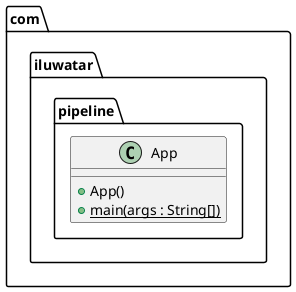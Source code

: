 @startuml
package com.iluwatar.pipeline {
  class App {
    + App()
    + main(args : String[]) {static}
  }
}
@enduml